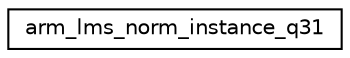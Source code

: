 digraph "Graphical Class Hierarchy"
{
 // LATEX_PDF_SIZE
  edge [fontname="Helvetica",fontsize="10",labelfontname="Helvetica",labelfontsize="10"];
  node [fontname="Helvetica",fontsize="10",shape=record];
  rankdir="LR";
  Node0 [label="arm_lms_norm_instance_q31",height=0.2,width=0.4,color="black", fillcolor="white", style="filled",URL="$structarm__lms__norm__instance__q31.html",tooltip="Instance structure for the Q31 normalized LMS filter."];
}
